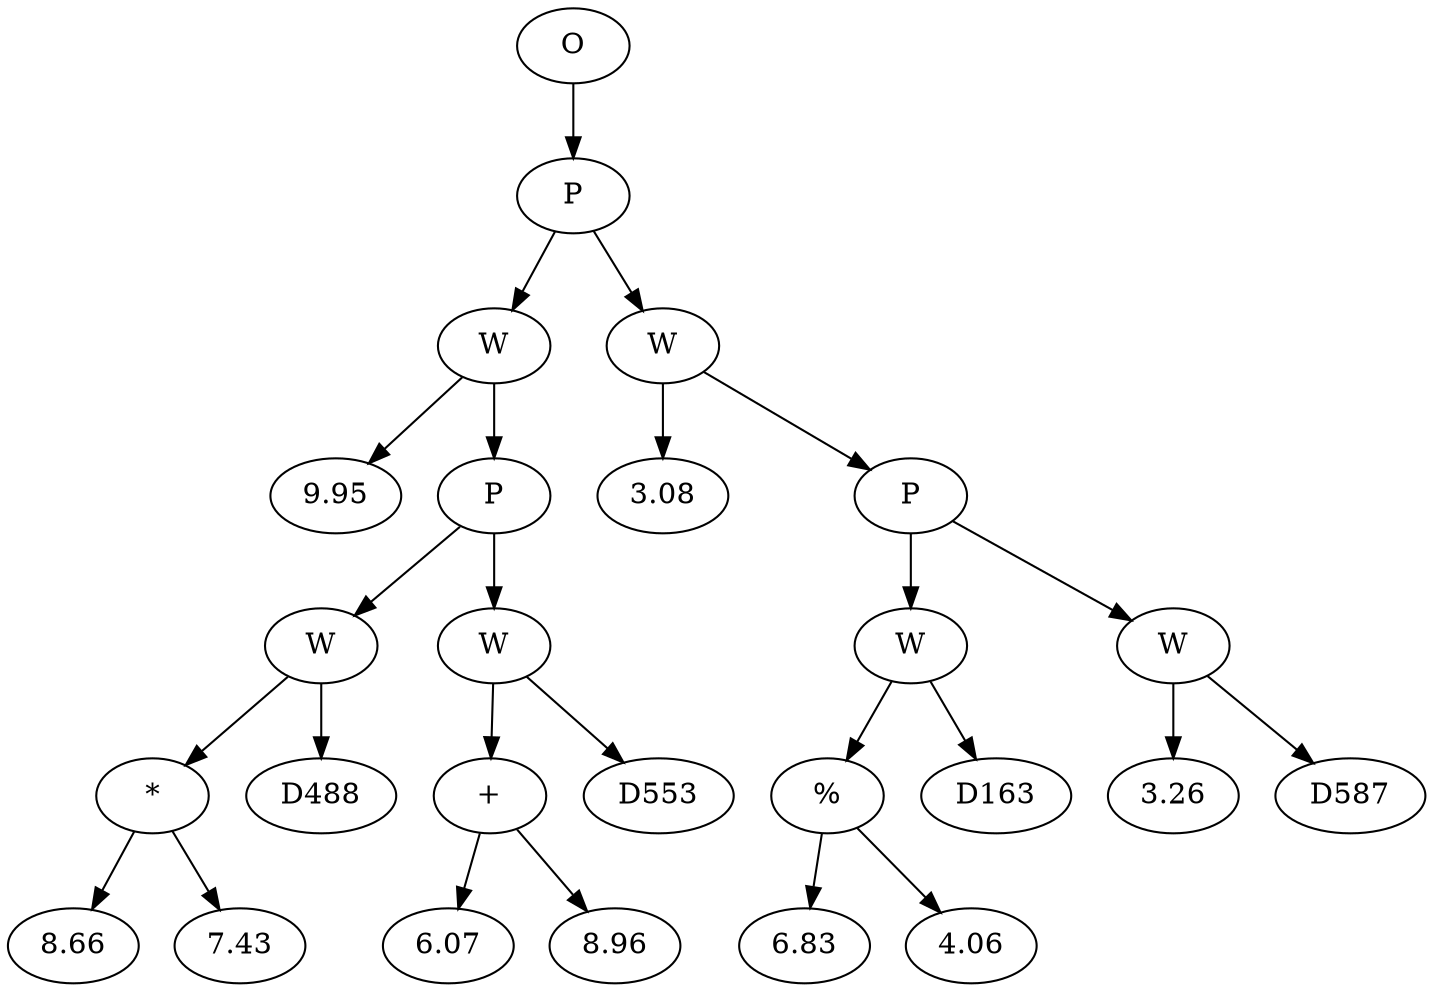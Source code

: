 // Tree
digraph {
	3027765 [label=O]
	3027766 [label=P]
	3027765 -> 3027766
	3027767 [label=W]
	3027766 -> 3027767
	3027768 [label=9.95]
	3027767 -> 3027768
	3027769 [label=P]
	3027767 -> 3027769
	3027770 [label=W]
	3027769 -> 3027770
	3027771 [label="*"]
	3027770 -> 3027771
	3027772 [label=8.66]
	3027771 -> 3027772
	3027773 [label=7.43]
	3027771 -> 3027773
	3027774 [label=D488]
	3027770 -> 3027774
	3027775 [label=W]
	3027769 -> 3027775
	3027776 [label="+"]
	3027775 -> 3027776
	3027777 [label=6.07]
	3027776 -> 3027777
	3027778 [label=8.96]
	3027776 -> 3027778
	3027779 [label=D553]
	3027775 -> 3027779
	3027780 [label=W]
	3027766 -> 3027780
	3027781 [label=3.08]
	3027780 -> 3027781
	3027782 [label=P]
	3027780 -> 3027782
	3027783 [label=W]
	3027782 -> 3027783
	3027784 [label="%"]
	3027783 -> 3027784
	3027785 [label=6.83]
	3027784 -> 3027785
	3027786 [label=4.06]
	3027784 -> 3027786
	3027787 [label=D163]
	3027783 -> 3027787
	3027788 [label=W]
	3027782 -> 3027788
	3027789 [label=3.26]
	3027788 -> 3027789
	3027790 [label=D587]
	3027788 -> 3027790
}
